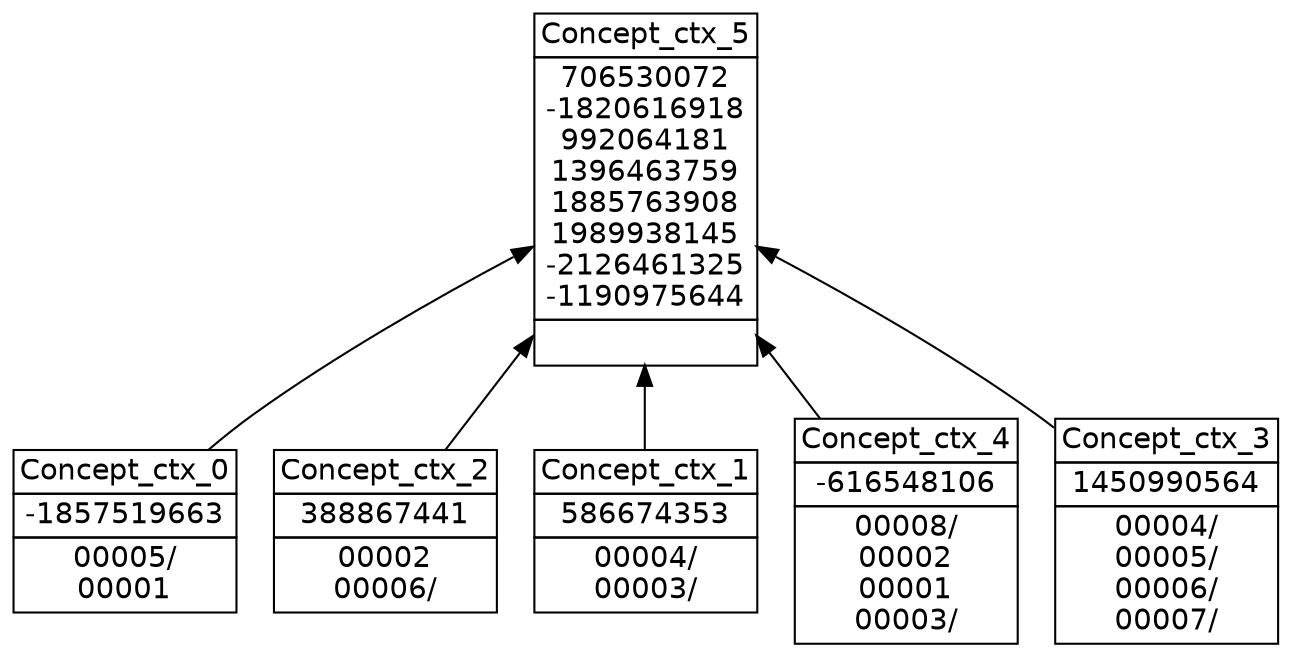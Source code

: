 digraph G { 
	rankdir=BT;
	margin=0;
	node [margin="0.03,0.03",fontname="DejaVu Sans"];
	ranksep=0.3;
	nodesep=0.2;
//graph[label="name:ctx,concept number:6,object number:8,attribute number:13"
1 [shape=none,label=<<table border="0" cellborder="1" cellspacing="0" port="p"><tr><td>Concept_ctx_0</td></tr><tr><td>-1857519663<br/></td></tr><tr><td>00005/<br/>00001<br/></td></tr></table>>];
3 [shape=none,label=<<table border="0" cellborder="1" cellspacing="0" port="p"><tr><td>Concept_ctx_2</td></tr><tr><td>388867441<br/></td></tr><tr><td>00002<br/>00006/<br/></td></tr></table>>];
4 [shape=none,label=<<table border="0" cellborder="1" cellspacing="0" port="p"><tr><td>Concept_ctx_1</td></tr><tr><td>586674353<br/></td></tr><tr><td>00004/<br/>00003/<br/></td></tr></table>>];
2 [shape=none,label=<<table border="0" cellborder="1" cellspacing="0" port="p"><tr><td>Concept_ctx_4</td></tr><tr><td>-616548106<br/></td></tr><tr><td>00008/<br/>00002<br/>00001<br/>00003/<br/></td></tr></table>>];
0 [shape=none,label=<<table border="0" cellborder="1" cellspacing="0" port="p"><tr><td>Concept_ctx_5</td></tr><tr><td>706530072<br/>-1820616918<br/>992064181<br/>1396463759<br/>1885763908<br/>1989938145<br/>-2126461325<br/>-1190975644<br/></td></tr><tr><td><br/></td></tr></table>>];
5 [shape=none,label=<<table border="0" cellborder="1" cellspacing="0" port="p"><tr><td>Concept_ctx_3</td></tr><tr><td>1450990564<br/></td></tr><tr><td>00004/<br/>00005/<br/>00006/<br/>00007/<br/></td></tr></table>>];
	1:p -> 0:p
	3:p -> 0:p
	5:p -> 0:p
	4:p -> 0:p
	2:p -> 0:p
}